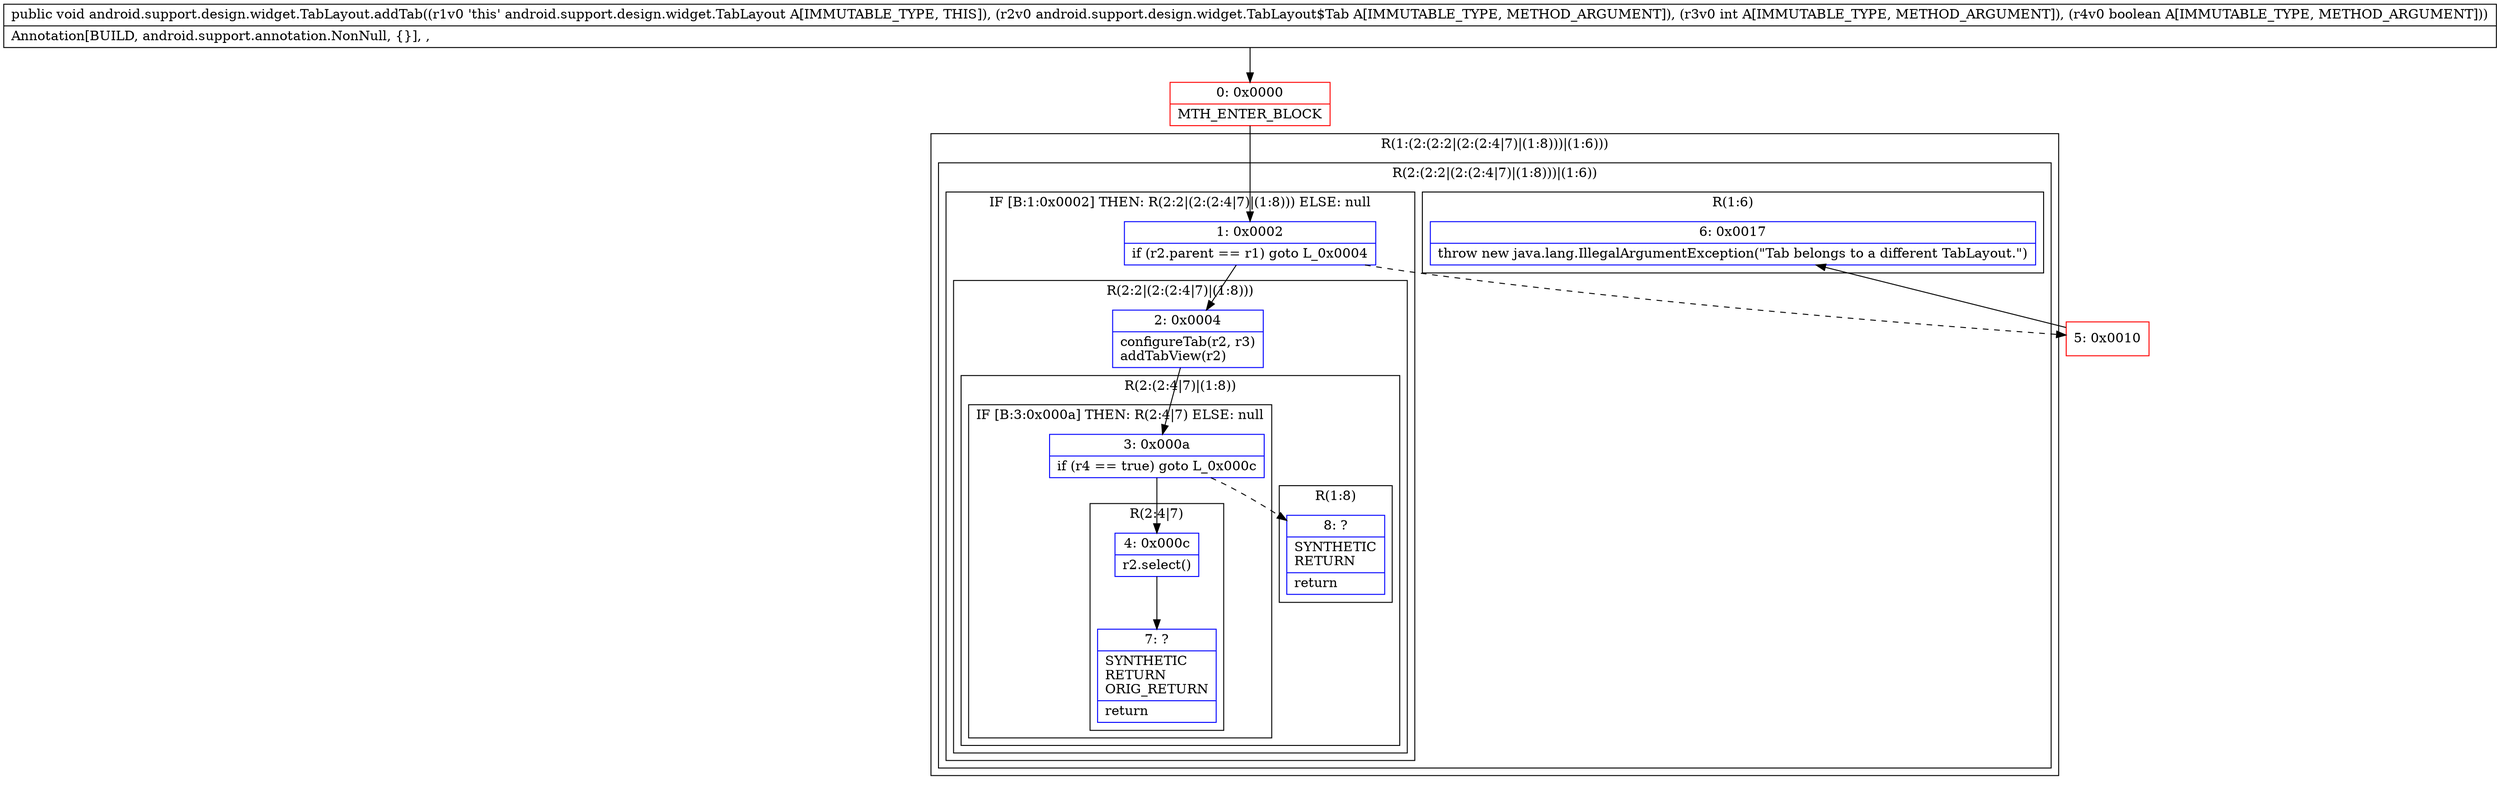 digraph "CFG forandroid.support.design.widget.TabLayout.addTab(Landroid\/support\/design\/widget\/TabLayout$Tab;IZ)V" {
subgraph cluster_Region_38016761 {
label = "R(1:(2:(2:2|(2:(2:4|7)|(1:8)))|(1:6)))";
node [shape=record,color=blue];
subgraph cluster_Region_1977191395 {
label = "R(2:(2:2|(2:(2:4|7)|(1:8)))|(1:6))";
node [shape=record,color=blue];
subgraph cluster_IfRegion_857560896 {
label = "IF [B:1:0x0002] THEN: R(2:2|(2:(2:4|7)|(1:8))) ELSE: null";
node [shape=record,color=blue];
Node_1 [shape=record,label="{1\:\ 0x0002|if (r2.parent == r1) goto L_0x0004\l}"];
subgraph cluster_Region_1690999213 {
label = "R(2:2|(2:(2:4|7)|(1:8)))";
node [shape=record,color=blue];
Node_2 [shape=record,label="{2\:\ 0x0004|configureTab(r2, r3)\laddTabView(r2)\l}"];
subgraph cluster_Region_1184610323 {
label = "R(2:(2:4|7)|(1:8))";
node [shape=record,color=blue];
subgraph cluster_IfRegion_2133112240 {
label = "IF [B:3:0x000a] THEN: R(2:4|7) ELSE: null";
node [shape=record,color=blue];
Node_3 [shape=record,label="{3\:\ 0x000a|if (r4 == true) goto L_0x000c\l}"];
subgraph cluster_Region_651844163 {
label = "R(2:4|7)";
node [shape=record,color=blue];
Node_4 [shape=record,label="{4\:\ 0x000c|r2.select()\l}"];
Node_7 [shape=record,label="{7\:\ ?|SYNTHETIC\lRETURN\lORIG_RETURN\l|return\l}"];
}
}
subgraph cluster_Region_384678084 {
label = "R(1:8)";
node [shape=record,color=blue];
Node_8 [shape=record,label="{8\:\ ?|SYNTHETIC\lRETURN\l|return\l}"];
}
}
}
}
subgraph cluster_Region_229495082 {
label = "R(1:6)";
node [shape=record,color=blue];
Node_6 [shape=record,label="{6\:\ 0x0017|throw new java.lang.IllegalArgumentException(\"Tab belongs to a different TabLayout.\")\l}"];
}
}
}
Node_0 [shape=record,color=red,label="{0\:\ 0x0000|MTH_ENTER_BLOCK\l}"];
Node_5 [shape=record,color=red,label="{5\:\ 0x0010}"];
MethodNode[shape=record,label="{public void android.support.design.widget.TabLayout.addTab((r1v0 'this' android.support.design.widget.TabLayout A[IMMUTABLE_TYPE, THIS]), (r2v0 android.support.design.widget.TabLayout$Tab A[IMMUTABLE_TYPE, METHOD_ARGUMENT]), (r3v0 int A[IMMUTABLE_TYPE, METHOD_ARGUMENT]), (r4v0 boolean A[IMMUTABLE_TYPE, METHOD_ARGUMENT]))  | Annotation[BUILD, android.support.annotation.NonNull, \{\}], , \l}"];
MethodNode -> Node_0;
Node_1 -> Node_2;
Node_1 -> Node_5[style=dashed];
Node_2 -> Node_3;
Node_3 -> Node_4;
Node_3 -> Node_8[style=dashed];
Node_4 -> Node_7;
Node_0 -> Node_1;
Node_5 -> Node_6;
}

